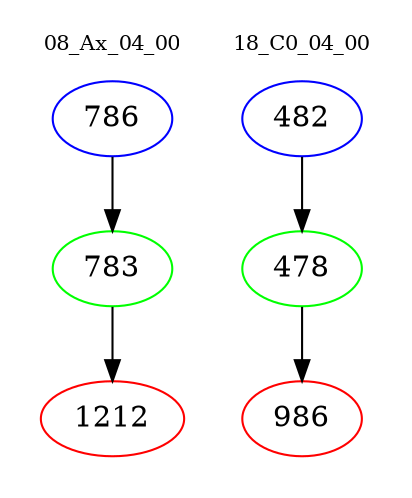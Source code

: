 digraph{
subgraph cluster_0 {
color = white
label = "08_Ax_04_00";
fontsize=10;
T0_786 [label="786", color="blue"]
T0_786 -> T0_783 [color="black"]
T0_783 [label="783", color="green"]
T0_783 -> T0_1212 [color="black"]
T0_1212 [label="1212", color="red"]
}
subgraph cluster_1 {
color = white
label = "18_C0_04_00";
fontsize=10;
T1_482 [label="482", color="blue"]
T1_482 -> T1_478 [color="black"]
T1_478 [label="478", color="green"]
T1_478 -> T1_986 [color="black"]
T1_986 [label="986", color="red"]
}
}
